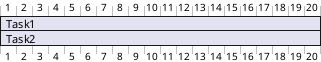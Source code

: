 {
  "sha1": "afmjqfbko9yz63ud3aliannnv8eu0b6",
  "insertion": {
    "when": "2024-05-30T20:48:21.870Z",
    "url": "https://forum.plantuml.net/10835/add-style-style-in-gantt?show=12005#a12005",
    "user": "plantuml@gmail.com"
  }
}
@startgantt
<style>
ganttDiagram {
	task {
		RoundCorder 0
        Margin 0
        Padding 0
	}
	
}
</style>
[Task1] lasts 20 days
[Task2] lasts 20 days
@endgantt
